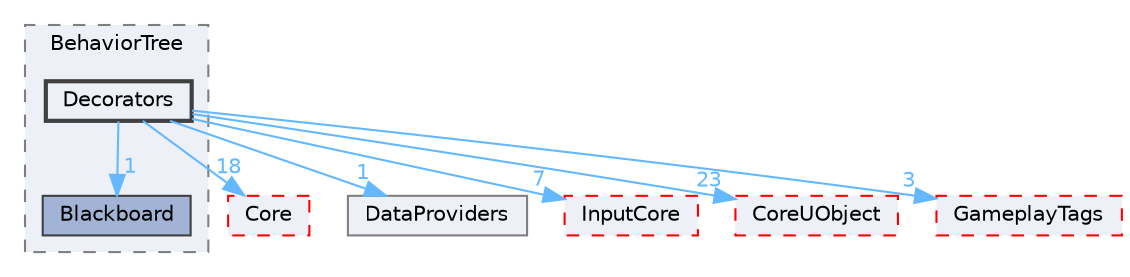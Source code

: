 digraph "Decorators"
{
 // INTERACTIVE_SVG=YES
 // LATEX_PDF_SIZE
  bgcolor="transparent";
  edge [fontname=Helvetica,fontsize=10,labelfontname=Helvetica,labelfontsize=10];
  node [fontname=Helvetica,fontsize=10,shape=box,height=0.2,width=0.4];
  compound=true
  subgraph clusterdir_0571e89f44460d95857b80c0143f4385 {
    graph [ bgcolor="#edf0f7", pencolor="grey50", label="BehaviorTree", fontname=Helvetica,fontsize=10 style="filled,dashed", URL="dir_0571e89f44460d95857b80c0143f4385.html",tooltip=""]
  dir_bbdaee477048685b07249bacf0852a67 [label="Blackboard", fillcolor="#a2b4d6", color="grey25", style="filled", URL="dir_bbdaee477048685b07249bacf0852a67.html",tooltip=""];
  dir_e84babd69d1193922c71ba80c2398992 [label="Decorators", fillcolor="#edf0f7", color="grey25", style="filled,bold", URL="dir_e84babd69d1193922c71ba80c2398992.html",tooltip=""];
  }
  dir_0e6cddcc9caa1238c7f3774224afaa45 [label="Core", fillcolor="#edf0f7", color="red", style="filled,dashed", URL="dir_0e6cddcc9caa1238c7f3774224afaa45.html",tooltip=""];
  dir_1701b50e9862ae6397b99d671151e8d2 [label="DataProviders", fillcolor="#edf0f7", color="grey50", style="filled", URL="dir_1701b50e9862ae6397b99d671151e8d2.html",tooltip=""];
  dir_3e8e1daf27a38f5d72a6cbf6f3b5d663 [label="InputCore", fillcolor="#edf0f7", color="red", style="filled,dashed", URL="dir_3e8e1daf27a38f5d72a6cbf6f3b5d663.html",tooltip=""];
  dir_4c499e5e32e2b4479ad7e552df73eeae [label="CoreUObject", fillcolor="#edf0f7", color="red", style="filled,dashed", URL="dir_4c499e5e32e2b4479ad7e552df73eeae.html",tooltip=""];
  dir_78c77892ffb922ed2fc41b0fd91bcc80 [label="GameplayTags", fillcolor="#edf0f7", color="red", style="filled,dashed", URL="dir_78c77892ffb922ed2fc41b0fd91bcc80.html",tooltip=""];
  dir_e84babd69d1193922c71ba80c2398992->dir_0e6cddcc9caa1238c7f3774224afaa45 [headlabel="18", labeldistance=1.5 headhref="dir_000304_000266.html" href="dir_000304_000266.html" color="steelblue1" fontcolor="steelblue1"];
  dir_e84babd69d1193922c71ba80c2398992->dir_1701b50e9862ae6397b99d671151e8d2 [headlabel="1", labeldistance=1.5 headhref="dir_000304_000294.html" href="dir_000304_000294.html" color="steelblue1" fontcolor="steelblue1"];
  dir_e84babd69d1193922c71ba80c2398992->dir_3e8e1daf27a38f5d72a6cbf6f3b5d663 [headlabel="7", labeldistance=1.5 headhref="dir_000304_000493.html" href="dir_000304_000493.html" color="steelblue1" fontcolor="steelblue1"];
  dir_e84babd69d1193922c71ba80c2398992->dir_4c499e5e32e2b4479ad7e552df73eeae [headlabel="23", labeldistance=1.5 headhref="dir_000304_000268.html" href="dir_000304_000268.html" color="steelblue1" fontcolor="steelblue1"];
  dir_e84babd69d1193922c71ba80c2398992->dir_78c77892ffb922ed2fc41b0fd91bcc80 [headlabel="3", labeldistance=1.5 headhref="dir_000304_000425.html" href="dir_000304_000425.html" color="steelblue1" fontcolor="steelblue1"];
  dir_e84babd69d1193922c71ba80c2398992->dir_bbdaee477048685b07249bacf0852a67 [headlabel="1", labeldistance=1.5 headhref="dir_000304_000097.html" href="dir_000304_000097.html" color="steelblue1" fontcolor="steelblue1"];
}
